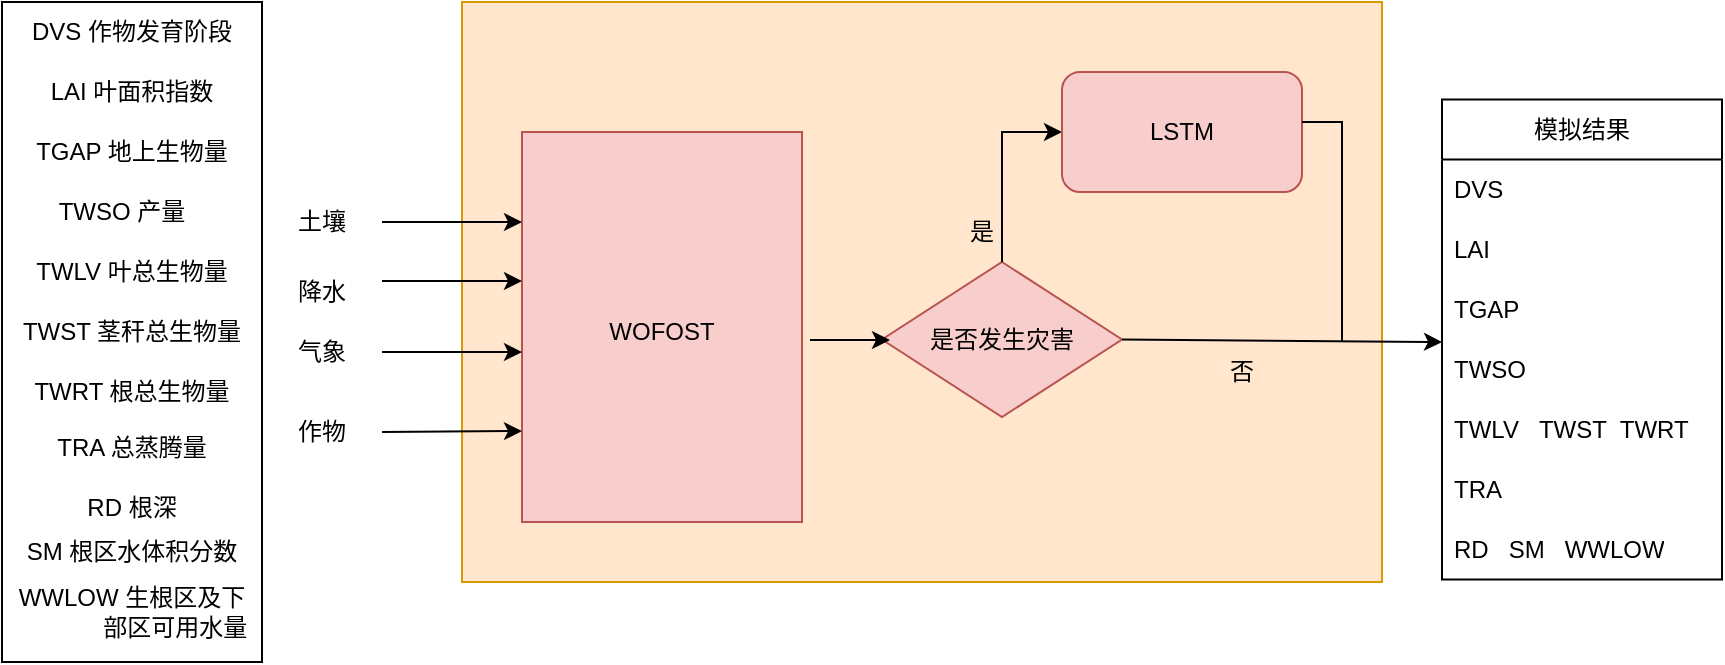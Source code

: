 <mxfile version="22.1.0" type="github">
  <diagram name="第 1 页" id="wAjerhzlpSoEGilm8JdT">
    <mxGraphModel dx="1001" dy="577" grid="1" gridSize="10" guides="1" tooltips="1" connect="1" arrows="1" fold="1" page="1" pageScale="1" pageWidth="827" pageHeight="1169" math="0" shadow="0">
      <root>
        <mxCell id="0" />
        <mxCell id="1" parent="0" />
        <mxCell id="uthBF2mPYl1_0nmI9Oaa-1" value="" style="rounded=0;whiteSpace=wrap;html=1;fillColor=#ffe6cc;strokeColor=#d79b00;" parent="1" vertex="1">
          <mxGeometry x="240" y="130" width="460" height="290" as="geometry" />
        </mxCell>
        <mxCell id="uthBF2mPYl1_0nmI9Oaa-8" value="" style="rounded=0;whiteSpace=wrap;html=1;fillColor=#f8cecc;strokeColor=#b85450;" parent="1" vertex="1">
          <mxGeometry x="270" y="195" width="140" height="195" as="geometry" />
        </mxCell>
        <mxCell id="uthBF2mPYl1_0nmI9Oaa-3" value="是否发生灾害" style="rhombus;whiteSpace=wrap;html=1;fillColor=#f8cecc;strokeColor=#b85450;" parent="1" vertex="1">
          <mxGeometry x="450" y="260" width="120" height="77.5" as="geometry" />
        </mxCell>
        <mxCell id="uthBF2mPYl1_0nmI9Oaa-9" value="" style="endArrow=classic;html=1;rounded=0;" parent="1" edge="1">
          <mxGeometry width="50" height="50" relative="1" as="geometry">
            <mxPoint x="200" y="240" as="sourcePoint" />
            <mxPoint x="270" y="240" as="targetPoint" />
          </mxGeometry>
        </mxCell>
        <mxCell id="uthBF2mPYl1_0nmI9Oaa-10" value="" style="endArrow=classic;html=1;rounded=0;" parent="1" edge="1">
          <mxGeometry width="50" height="50" relative="1" as="geometry">
            <mxPoint x="200" y="345" as="sourcePoint" />
            <mxPoint x="270" y="344.5" as="targetPoint" />
          </mxGeometry>
        </mxCell>
        <mxCell id="uthBF2mPYl1_0nmI9Oaa-11" value="" style="endArrow=classic;html=1;rounded=0;" parent="1" edge="1">
          <mxGeometry width="50" height="50" relative="1" as="geometry">
            <mxPoint x="200" y="305" as="sourcePoint" />
            <mxPoint x="270" y="305" as="targetPoint" />
          </mxGeometry>
        </mxCell>
        <mxCell id="uthBF2mPYl1_0nmI9Oaa-12" value="" style="endArrow=classic;html=1;rounded=0;" parent="1" edge="1">
          <mxGeometry width="50" height="50" relative="1" as="geometry">
            <mxPoint x="200" y="269.5" as="sourcePoint" />
            <mxPoint x="270" y="269.5" as="targetPoint" />
          </mxGeometry>
        </mxCell>
        <mxCell id="uthBF2mPYl1_0nmI9Oaa-14" value="土壤" style="text;html=1;strokeColor=none;fillColor=none;align=center;verticalAlign=middle;whiteSpace=wrap;rounded=0;" parent="1" vertex="1">
          <mxGeometry x="140" y="225" width="60" height="30" as="geometry" />
        </mxCell>
        <mxCell id="uthBF2mPYl1_0nmI9Oaa-15" value="降水" style="text;html=1;strokeColor=none;fillColor=none;align=center;verticalAlign=middle;whiteSpace=wrap;rounded=0;" parent="1" vertex="1">
          <mxGeometry x="140" y="260" width="60" height="30" as="geometry" />
        </mxCell>
        <mxCell id="uthBF2mPYl1_0nmI9Oaa-18" value="气象" style="text;html=1;strokeColor=none;fillColor=none;align=center;verticalAlign=middle;whiteSpace=wrap;rounded=0;" parent="1" vertex="1">
          <mxGeometry x="135" y="290" width="70" height="30" as="geometry" />
        </mxCell>
        <mxCell id="uthBF2mPYl1_0nmI9Oaa-23" value="作物" style="text;html=1;strokeColor=none;fillColor=none;align=center;verticalAlign=middle;whiteSpace=wrap;rounded=0;" parent="1" vertex="1">
          <mxGeometry x="140" y="330" width="60" height="30" as="geometry" />
        </mxCell>
        <mxCell id="uthBF2mPYl1_0nmI9Oaa-27" value="" style="endArrow=classic;html=1;rounded=0;entryX=0;entryY=0.5;entryDx=0;entryDy=0;" parent="1" target="uthBF2mPYl1_0nmI9Oaa-28" edge="1">
          <mxGeometry width="50" height="50" relative="1" as="geometry">
            <mxPoint x="510" y="260" as="sourcePoint" />
            <mxPoint x="560" y="210" as="targetPoint" />
            <Array as="points">
              <mxPoint x="510" y="195" />
            </Array>
          </mxGeometry>
        </mxCell>
        <mxCell id="uthBF2mPYl1_0nmI9Oaa-28" value="LSTM" style="rounded=1;whiteSpace=wrap;html=1;fillColor=#f8cecc;strokeColor=#b85450;" parent="1" vertex="1">
          <mxGeometry x="540" y="165" width="120" height="60" as="geometry" />
        </mxCell>
        <mxCell id="uthBF2mPYl1_0nmI9Oaa-31" value="" style="endArrow=classic;html=1;rounded=0;exitX=1;exitY=0.5;exitDx=0;exitDy=0;" parent="1" source="uthBF2mPYl1_0nmI9Oaa-3" edge="1">
          <mxGeometry width="50" height="50" relative="1" as="geometry">
            <mxPoint x="580" y="297" as="sourcePoint" />
            <mxPoint x="730" y="300" as="targetPoint" />
          </mxGeometry>
        </mxCell>
        <mxCell id="uthBF2mPYl1_0nmI9Oaa-33" value="否" style="text;html=1;strokeColor=none;fillColor=none;align=center;verticalAlign=middle;whiteSpace=wrap;rounded=0;" parent="1" vertex="1">
          <mxGeometry x="600" y="300" width="60" height="30" as="geometry" />
        </mxCell>
        <mxCell id="uthBF2mPYl1_0nmI9Oaa-36" value="" style="endArrow=none;html=1;rounded=0;exitX=1;exitY=0.417;exitDx=0;exitDy=0;exitPerimeter=0;" parent="1" source="uthBF2mPYl1_0nmI9Oaa-28" edge="1">
          <mxGeometry width="50" height="50" relative="1" as="geometry">
            <mxPoint x="660" y="200" as="sourcePoint" />
            <mxPoint x="680" y="300" as="targetPoint" />
            <Array as="points">
              <mxPoint x="680" y="190" />
            </Array>
          </mxGeometry>
        </mxCell>
        <mxCell id="jEoEv_j-cHMGnPsPwui8-1" value="&lt;br&gt;&lt;br&gt;" style="rounded=0;whiteSpace=wrap;html=1;" vertex="1" parent="1">
          <mxGeometry x="10" y="130" width="130" height="330" as="geometry" />
        </mxCell>
        <mxCell id="jEoEv_j-cHMGnPsPwui8-10" value="" style="endArrow=classic;html=1;rounded=0;" edge="1" parent="1">
          <mxGeometry width="50" height="50" relative="1" as="geometry">
            <mxPoint x="414" y="299" as="sourcePoint" />
            <mxPoint x="454" y="299" as="targetPoint" />
          </mxGeometry>
        </mxCell>
        <mxCell id="jEoEv_j-cHMGnPsPwui8-13" value="DVS 作物发育阶段" style="text;html=1;strokeColor=none;fillColor=none;align=center;verticalAlign=middle;whiteSpace=wrap;rounded=0;" vertex="1" parent="1">
          <mxGeometry x="15" y="130" width="120" height="30" as="geometry" />
        </mxCell>
        <mxCell id="jEoEv_j-cHMGnPsPwui8-14" value="LAI 叶面积指数" style="text;html=1;strokeColor=none;fillColor=none;align=center;verticalAlign=middle;whiteSpace=wrap;rounded=0;" vertex="1" parent="1">
          <mxGeometry x="15" y="160" width="120" height="30" as="geometry" />
        </mxCell>
        <mxCell id="jEoEv_j-cHMGnPsPwui8-15" value="TGAP 地上生物量" style="text;html=1;strokeColor=none;fillColor=none;align=center;verticalAlign=middle;whiteSpace=wrap;rounded=0;" vertex="1" parent="1">
          <mxGeometry x="15" y="190" width="120" height="30" as="geometry" />
        </mxCell>
        <mxCell id="jEoEv_j-cHMGnPsPwui8-16" value="TWSO 产量" style="text;html=1;strokeColor=none;fillColor=none;align=center;verticalAlign=middle;whiteSpace=wrap;rounded=0;" vertex="1" parent="1">
          <mxGeometry x="10" y="220" width="120" height="30" as="geometry" />
        </mxCell>
        <mxCell id="jEoEv_j-cHMGnPsPwui8-17" value="TWLV 叶总生物量" style="text;html=1;strokeColor=none;fillColor=none;align=center;verticalAlign=middle;whiteSpace=wrap;rounded=0;" vertex="1" parent="1">
          <mxGeometry x="15" y="250" width="120" height="30" as="geometry" />
        </mxCell>
        <mxCell id="jEoEv_j-cHMGnPsPwui8-18" value="TWST 茎秆总生物量" style="text;html=1;strokeColor=none;fillColor=none;align=center;verticalAlign=middle;whiteSpace=wrap;rounded=0;" vertex="1" parent="1">
          <mxGeometry x="15" y="280" width="120" height="30" as="geometry" />
        </mxCell>
        <mxCell id="jEoEv_j-cHMGnPsPwui8-19" value="TWRT 根总生物量" style="text;html=1;strokeColor=none;fillColor=none;align=center;verticalAlign=middle;whiteSpace=wrap;rounded=0;" vertex="1" parent="1">
          <mxGeometry x="15" y="310" width="120" height="30" as="geometry" />
        </mxCell>
        <mxCell id="jEoEv_j-cHMGnPsPwui8-20" value="TRA 总蒸腾量" style="text;html=1;strokeColor=none;fillColor=none;align=center;verticalAlign=middle;whiteSpace=wrap;rounded=0;" vertex="1" parent="1">
          <mxGeometry x="15" y="337.5" width="120" height="30" as="geometry" />
        </mxCell>
        <mxCell id="jEoEv_j-cHMGnPsPwui8-21" value="RD 根深" style="text;html=1;strokeColor=none;fillColor=none;align=center;verticalAlign=middle;whiteSpace=wrap;rounded=0;" vertex="1" parent="1">
          <mxGeometry x="15" y="367.5" width="120" height="30" as="geometry" />
        </mxCell>
        <mxCell id="jEoEv_j-cHMGnPsPwui8-22" value="SM 根区水体积分数" style="text;html=1;strokeColor=none;fillColor=none;align=center;verticalAlign=middle;whiteSpace=wrap;rounded=0;" vertex="1" parent="1">
          <mxGeometry x="15" y="390" width="120" height="30" as="geometry" />
        </mxCell>
        <mxCell id="jEoEv_j-cHMGnPsPwui8-23" value="WWLOW 生根区及下&lt;br&gt;&amp;nbsp; &amp;nbsp; &amp;nbsp; &amp;nbsp; &amp;nbsp; &amp;nbsp; &amp;nbsp;部区可用水量" style="text;html=1;strokeColor=none;fillColor=none;align=center;verticalAlign=middle;whiteSpace=wrap;rounded=0;" vertex="1" parent="1">
          <mxGeometry x="15" y="420" width="120" height="30" as="geometry" />
        </mxCell>
        <mxCell id="jEoEv_j-cHMGnPsPwui8-24" value="WOFOST" style="text;html=1;strokeColor=none;fillColor=none;align=center;verticalAlign=middle;whiteSpace=wrap;rounded=0;" vertex="1" parent="1">
          <mxGeometry x="310" y="280" width="60" height="30" as="geometry" />
        </mxCell>
        <mxCell id="jEoEv_j-cHMGnPsPwui8-25" value="模拟结果" style="swimlane;fontStyle=0;childLayout=stackLayout;horizontal=1;startSize=30;horizontalStack=0;resizeParent=1;resizeParentMax=0;resizeLast=0;collapsible=1;marginBottom=0;whiteSpace=wrap;html=1;" vertex="1" parent="1">
          <mxGeometry x="730" y="178.75" width="140" height="240" as="geometry">
            <mxRectangle x="740" y="190" width="90" height="30" as="alternateBounds" />
          </mxGeometry>
        </mxCell>
        <mxCell id="jEoEv_j-cHMGnPsPwui8-26" value="DVS" style="text;strokeColor=none;fillColor=none;align=left;verticalAlign=middle;spacingLeft=4;spacingRight=4;overflow=hidden;points=[[0,0.5],[1,0.5]];portConstraint=eastwest;rotatable=0;whiteSpace=wrap;html=1;" vertex="1" parent="jEoEv_j-cHMGnPsPwui8-25">
          <mxGeometry y="30" width="140" height="30" as="geometry" />
        </mxCell>
        <mxCell id="jEoEv_j-cHMGnPsPwui8-27" value="LAI" style="text;strokeColor=none;fillColor=none;align=left;verticalAlign=middle;spacingLeft=4;spacingRight=4;overflow=hidden;points=[[0,0.5],[1,0.5]];portConstraint=eastwest;rotatable=0;whiteSpace=wrap;html=1;" vertex="1" parent="jEoEv_j-cHMGnPsPwui8-25">
          <mxGeometry y="60" width="140" height="30" as="geometry" />
        </mxCell>
        <mxCell id="jEoEv_j-cHMGnPsPwui8-28" value="TGAP" style="text;strokeColor=none;fillColor=none;align=left;verticalAlign=middle;spacingLeft=4;spacingRight=4;overflow=hidden;points=[[0,0.5],[1,0.5]];portConstraint=eastwest;rotatable=0;whiteSpace=wrap;html=1;" vertex="1" parent="jEoEv_j-cHMGnPsPwui8-25">
          <mxGeometry y="90" width="140" height="30" as="geometry" />
        </mxCell>
        <mxCell id="jEoEv_j-cHMGnPsPwui8-40" value="TWSO" style="text;strokeColor=none;fillColor=none;align=left;verticalAlign=middle;spacingLeft=4;spacingRight=4;overflow=hidden;points=[[0,0.5],[1,0.5]];portConstraint=eastwest;rotatable=0;whiteSpace=wrap;html=1;" vertex="1" parent="jEoEv_j-cHMGnPsPwui8-25">
          <mxGeometry y="120" width="140" height="30" as="geometry" />
        </mxCell>
        <mxCell id="jEoEv_j-cHMGnPsPwui8-41" value="TWLV&amp;nbsp; &amp;nbsp;TWST&amp;nbsp; TWRT&amp;nbsp;" style="text;strokeColor=none;fillColor=none;align=left;verticalAlign=middle;spacingLeft=4;spacingRight=4;overflow=hidden;points=[[0,0.5],[1,0.5]];portConstraint=eastwest;rotatable=0;whiteSpace=wrap;html=1;" vertex="1" parent="jEoEv_j-cHMGnPsPwui8-25">
          <mxGeometry y="150" width="140" height="30" as="geometry" />
        </mxCell>
        <mxCell id="jEoEv_j-cHMGnPsPwui8-42" value="TRA" style="text;strokeColor=none;fillColor=none;align=left;verticalAlign=middle;spacingLeft=4;spacingRight=4;overflow=hidden;points=[[0,0.5],[1,0.5]];portConstraint=eastwest;rotatable=0;whiteSpace=wrap;html=1;" vertex="1" parent="jEoEv_j-cHMGnPsPwui8-25">
          <mxGeometry y="180" width="140" height="30" as="geometry" />
        </mxCell>
        <mxCell id="jEoEv_j-cHMGnPsPwui8-43" value="RD&amp;nbsp; &amp;nbsp;SM&amp;nbsp; &amp;nbsp;WWLOW" style="text;strokeColor=none;fillColor=none;align=left;verticalAlign=middle;spacingLeft=4;spacingRight=4;overflow=hidden;points=[[0,0.5],[1,0.5]];portConstraint=eastwest;rotatable=0;whiteSpace=wrap;html=1;" vertex="1" parent="jEoEv_j-cHMGnPsPwui8-25">
          <mxGeometry y="210" width="140" height="30" as="geometry" />
        </mxCell>
        <mxCell id="jEoEv_j-cHMGnPsPwui8-44" value="是" style="text;html=1;strokeColor=none;fillColor=none;align=center;verticalAlign=middle;whiteSpace=wrap;rounded=0;" vertex="1" parent="1">
          <mxGeometry x="470" y="230" width="60" height="30" as="geometry" />
        </mxCell>
      </root>
    </mxGraphModel>
  </diagram>
</mxfile>
